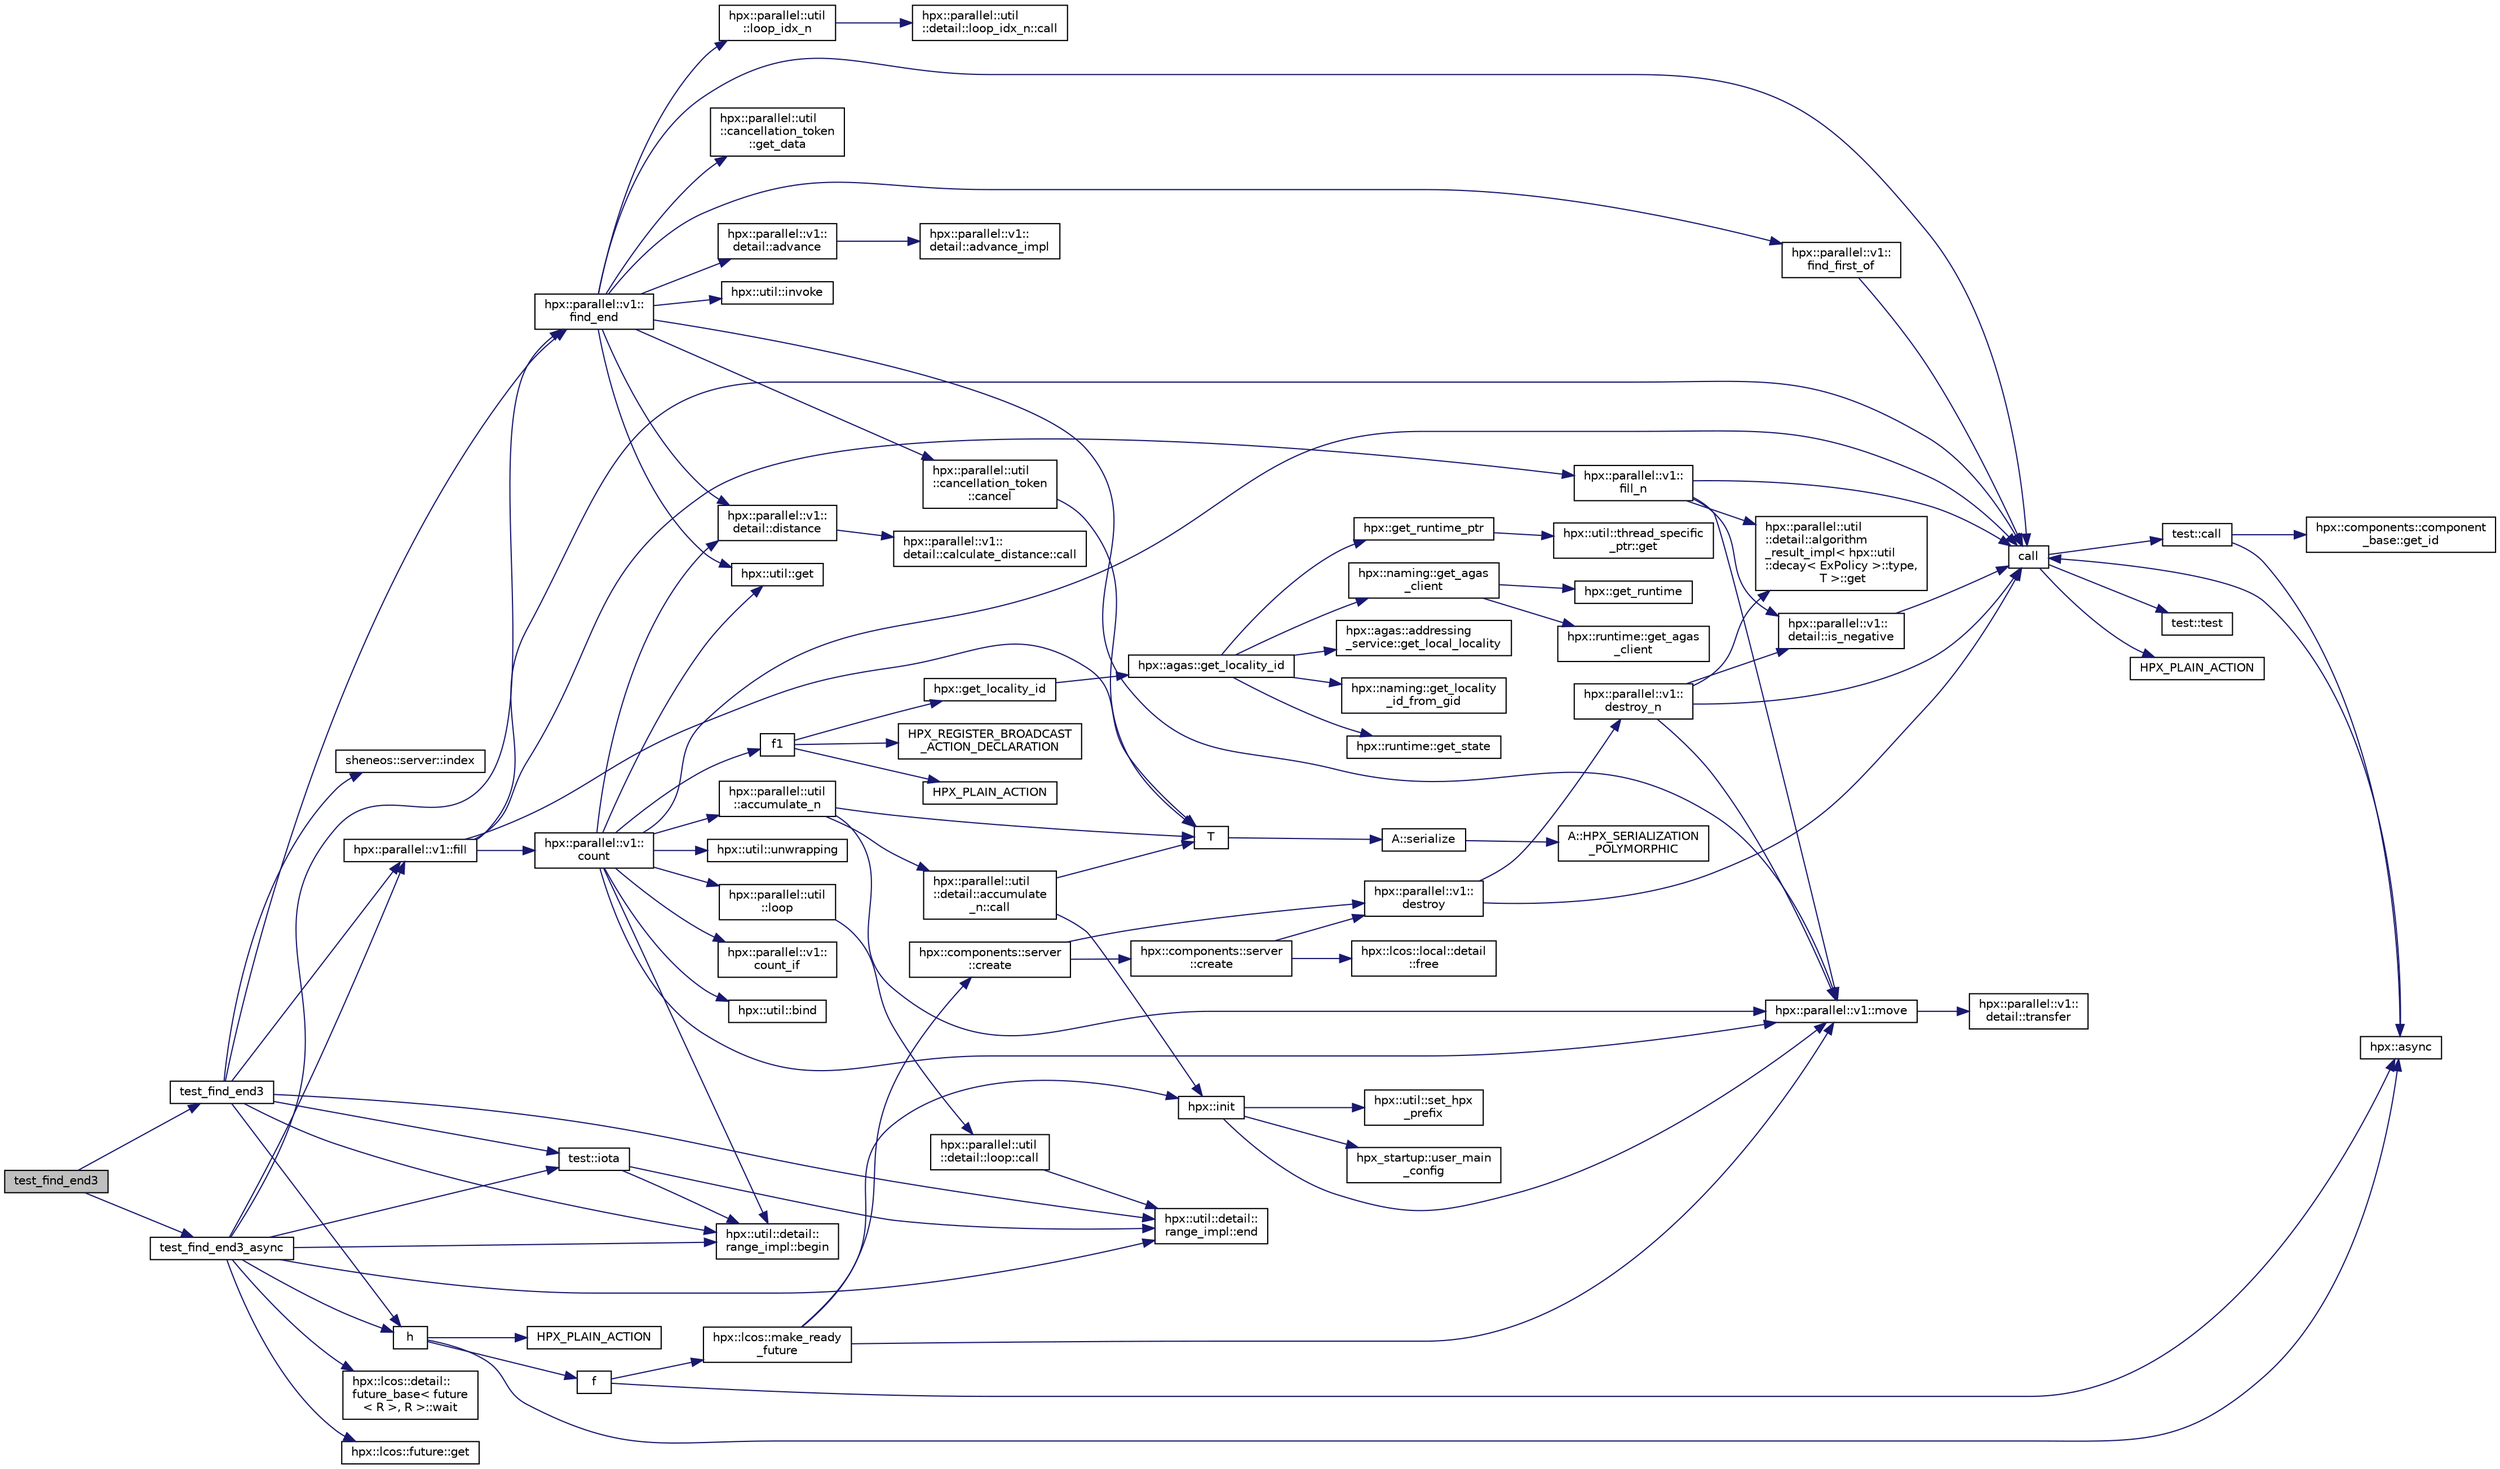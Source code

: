 digraph "test_find_end3"
{
  edge [fontname="Helvetica",fontsize="10",labelfontname="Helvetica",labelfontsize="10"];
  node [fontname="Helvetica",fontsize="10",shape=record];
  rankdir="LR";
  Node507 [label="test_find_end3",height=0.2,width=0.4,color="black", fillcolor="grey75", style="filled", fontcolor="black"];
  Node507 -> Node508 [color="midnightblue",fontsize="10",style="solid",fontname="Helvetica"];
  Node508 [label="test_find_end3",height=0.2,width=0.4,color="black", fillcolor="white", style="filled",URL="$de/d27/findend_8cpp.html#aa91633a737ceadc8e97fe2a305f9cbfc"];
  Node508 -> Node509 [color="midnightblue",fontsize="10",style="solid",fontname="Helvetica"];
  Node509 [label="hpx::parallel::v1::fill",height=0.2,width=0.4,color="black", fillcolor="white", style="filled",URL="$db/db9/namespacehpx_1_1parallel_1_1v1.html#a2e0f7399daabb5d675c4229ca3d71809"];
  Node509 -> Node510 [color="midnightblue",fontsize="10",style="solid",fontname="Helvetica"];
  Node510 [label="hpx::parallel::v1::\lfill_n",height=0.2,width=0.4,color="black", fillcolor="white", style="filled",URL="$db/db9/namespacehpx_1_1parallel_1_1v1.html#ac0cd28f401b453cbe1425b3f5ebc1b4b"];
  Node510 -> Node511 [color="midnightblue",fontsize="10",style="solid",fontname="Helvetica"];
  Node511 [label="hpx::parallel::v1::\ldetail::is_negative",height=0.2,width=0.4,color="black", fillcolor="white", style="filled",URL="$d2/ddd/namespacehpx_1_1parallel_1_1v1_1_1detail.html#adf2e40fc4b20ad0fd442ee3118a4d527"];
  Node511 -> Node512 [color="midnightblue",fontsize="10",style="solid",fontname="Helvetica"];
  Node512 [label="call",height=0.2,width=0.4,color="black", fillcolor="white", style="filled",URL="$d2/d67/promise__1620_8cpp.html#a58357f0b82bc761e1d0b9091ed563a70"];
  Node512 -> Node513 [color="midnightblue",fontsize="10",style="solid",fontname="Helvetica"];
  Node513 [label="test::test",height=0.2,width=0.4,color="black", fillcolor="white", style="filled",URL="$d8/d89/structtest.html#ab42d5ece712d716b04cb3f686f297a26"];
  Node512 -> Node514 [color="midnightblue",fontsize="10",style="solid",fontname="Helvetica"];
  Node514 [label="HPX_PLAIN_ACTION",height=0.2,width=0.4,color="black", fillcolor="white", style="filled",URL="$d2/d67/promise__1620_8cpp.html#ab96aab827a4b1fcaf66cfe0ba83fef23"];
  Node512 -> Node515 [color="midnightblue",fontsize="10",style="solid",fontname="Helvetica"];
  Node515 [label="test::call",height=0.2,width=0.4,color="black", fillcolor="white", style="filled",URL="$d8/d89/structtest.html#aeb29e7ed6518b9426ccf1344c52620ae"];
  Node515 -> Node516 [color="midnightblue",fontsize="10",style="solid",fontname="Helvetica"];
  Node516 [label="hpx::async",height=0.2,width=0.4,color="black", fillcolor="white", style="filled",URL="$d8/d83/namespacehpx.html#acb7d8e37b73b823956ce144f9a57eaa4"];
  Node516 -> Node512 [color="midnightblue",fontsize="10",style="solid",fontname="Helvetica"];
  Node515 -> Node517 [color="midnightblue",fontsize="10",style="solid",fontname="Helvetica"];
  Node517 [label="hpx::components::component\l_base::get_id",height=0.2,width=0.4,color="black", fillcolor="white", style="filled",URL="$d2/de6/classhpx_1_1components_1_1component__base.html#a4c8fd93514039bdf01c48d66d82b19cd"];
  Node510 -> Node518 [color="midnightblue",fontsize="10",style="solid",fontname="Helvetica"];
  Node518 [label="hpx::parallel::util\l::detail::algorithm\l_result_impl\< hpx::util\l::decay\< ExPolicy \>::type,\l T \>::get",height=0.2,width=0.4,color="black", fillcolor="white", style="filled",URL="$d2/d42/structhpx_1_1parallel_1_1util_1_1detail_1_1algorithm__result__impl.html#ab5b051e8ec74eff5e0e62fd63f5d377e"];
  Node510 -> Node519 [color="midnightblue",fontsize="10",style="solid",fontname="Helvetica"];
  Node519 [label="hpx::parallel::v1::move",height=0.2,width=0.4,color="black", fillcolor="white", style="filled",URL="$db/db9/namespacehpx_1_1parallel_1_1v1.html#aa7c4ede081ce786c9d1eb1adff495cfc"];
  Node519 -> Node520 [color="midnightblue",fontsize="10",style="solid",fontname="Helvetica"];
  Node520 [label="hpx::parallel::v1::\ldetail::transfer",height=0.2,width=0.4,color="black", fillcolor="white", style="filled",URL="$d2/ddd/namespacehpx_1_1parallel_1_1v1_1_1detail.html#ab1b56a05e1885ca7cc7ffa1804dd2f3c"];
  Node510 -> Node512 [color="midnightblue",fontsize="10",style="solid",fontname="Helvetica"];
  Node509 -> Node521 [color="midnightblue",fontsize="10",style="solid",fontname="Helvetica"];
  Node521 [label="hpx::parallel::v1::\lcount",height=0.2,width=0.4,color="black", fillcolor="white", style="filled",URL="$db/db9/namespacehpx_1_1parallel_1_1v1.html#a19d058114a2bd44801aab4176b188e23"];
  Node521 -> Node522 [color="midnightblue",fontsize="10",style="solid",fontname="Helvetica"];
  Node522 [label="hpx::parallel::v1::\lcount_if",height=0.2,width=0.4,color="black", fillcolor="white", style="filled",URL="$db/db9/namespacehpx_1_1parallel_1_1v1.html#ad836ff017ec208c2d6388a9b47b05ce0"];
  Node521 -> Node523 [color="midnightblue",fontsize="10",style="solid",fontname="Helvetica"];
  Node523 [label="f1",height=0.2,width=0.4,color="black", fillcolor="white", style="filled",URL="$d8/d8b/broadcast_8cpp.html#a1751fbd41f2529b84514a9dbd767959a"];
  Node523 -> Node524 [color="midnightblue",fontsize="10",style="solid",fontname="Helvetica"];
  Node524 [label="hpx::get_locality_id",height=0.2,width=0.4,color="black", fillcolor="white", style="filled",URL="$d8/d83/namespacehpx.html#a158d7c54a657bb364c1704033010697b",tooltip="Return the number of the locality this function is being called from. "];
  Node524 -> Node525 [color="midnightblue",fontsize="10",style="solid",fontname="Helvetica"];
  Node525 [label="hpx::agas::get_locality_id",height=0.2,width=0.4,color="black", fillcolor="white", style="filled",URL="$dc/d54/namespacehpx_1_1agas.html#a491cc2ddecdf0f1a9129900caa6a4d3e"];
  Node525 -> Node526 [color="midnightblue",fontsize="10",style="solid",fontname="Helvetica"];
  Node526 [label="hpx::get_runtime_ptr",height=0.2,width=0.4,color="black", fillcolor="white", style="filled",URL="$d8/d83/namespacehpx.html#af29daf2bb3e01b4d6495a1742b6cce64"];
  Node526 -> Node527 [color="midnightblue",fontsize="10",style="solid",fontname="Helvetica"];
  Node527 [label="hpx::util::thread_specific\l_ptr::get",height=0.2,width=0.4,color="black", fillcolor="white", style="filled",URL="$d4/d4c/structhpx_1_1util_1_1thread__specific__ptr.html#a3b27d8520710478aa41d1f74206bdba9"];
  Node525 -> Node528 [color="midnightblue",fontsize="10",style="solid",fontname="Helvetica"];
  Node528 [label="hpx::runtime::get_state",height=0.2,width=0.4,color="black", fillcolor="white", style="filled",URL="$d0/d7b/classhpx_1_1runtime.html#ab405f80e060dac95d624520f38b0524c"];
  Node525 -> Node529 [color="midnightblue",fontsize="10",style="solid",fontname="Helvetica"];
  Node529 [label="hpx::naming::get_agas\l_client",height=0.2,width=0.4,color="black", fillcolor="white", style="filled",URL="$d4/dc9/namespacehpx_1_1naming.html#a0408fffd5d34b620712a801b0ae3b032"];
  Node529 -> Node530 [color="midnightblue",fontsize="10",style="solid",fontname="Helvetica"];
  Node530 [label="hpx::get_runtime",height=0.2,width=0.4,color="black", fillcolor="white", style="filled",URL="$d8/d83/namespacehpx.html#aef902cc6c7dd3b9fbadf34d1e850a070"];
  Node529 -> Node531 [color="midnightblue",fontsize="10",style="solid",fontname="Helvetica"];
  Node531 [label="hpx::runtime::get_agas\l_client",height=0.2,width=0.4,color="black", fillcolor="white", style="filled",URL="$d0/d7b/classhpx_1_1runtime.html#aeb5dddd30d6b9861669af8ad44d1a96a"];
  Node525 -> Node532 [color="midnightblue",fontsize="10",style="solid",fontname="Helvetica"];
  Node532 [label="hpx::agas::addressing\l_service::get_local_locality",height=0.2,width=0.4,color="black", fillcolor="white", style="filled",URL="$db/d58/structhpx_1_1agas_1_1addressing__service.html#ab52c19a37c2a7a006c6c15f90ad0539c"];
  Node525 -> Node533 [color="midnightblue",fontsize="10",style="solid",fontname="Helvetica"];
  Node533 [label="hpx::naming::get_locality\l_id_from_gid",height=0.2,width=0.4,color="black", fillcolor="white", style="filled",URL="$d4/dc9/namespacehpx_1_1naming.html#a7fd43037784560bd04fda9b49e33529f"];
  Node523 -> Node534 [color="midnightblue",fontsize="10",style="solid",fontname="Helvetica"];
  Node534 [label="HPX_PLAIN_ACTION",height=0.2,width=0.4,color="black", fillcolor="white", style="filled",URL="$d8/d8b/broadcast_8cpp.html#a19685a0394ce6a99351f7a679f6eeefc"];
  Node523 -> Node535 [color="midnightblue",fontsize="10",style="solid",fontname="Helvetica"];
  Node535 [label="HPX_REGISTER_BROADCAST\l_ACTION_DECLARATION",height=0.2,width=0.4,color="black", fillcolor="white", style="filled",URL="$d7/d38/addressing__service_8cpp.html#a573d764d9cb34eec46a4bdffcf07875f"];
  Node521 -> Node536 [color="midnightblue",fontsize="10",style="solid",fontname="Helvetica"];
  Node536 [label="hpx::parallel::util\l::loop",height=0.2,width=0.4,color="black", fillcolor="white", style="filled",URL="$df/dc6/namespacehpx_1_1parallel_1_1util.html#a3f434e00f42929aac85debb8c5782213"];
  Node536 -> Node537 [color="midnightblue",fontsize="10",style="solid",fontname="Helvetica"];
  Node537 [label="hpx::parallel::util\l::detail::loop::call",height=0.2,width=0.4,color="black", fillcolor="white", style="filled",URL="$da/d06/structhpx_1_1parallel_1_1util_1_1detail_1_1loop.html#a5c5e8dbda782f09cdb7bc2509e3bf09e"];
  Node537 -> Node538 [color="midnightblue",fontsize="10",style="solid",fontname="Helvetica"];
  Node538 [label="hpx::util::detail::\lrange_impl::end",height=0.2,width=0.4,color="black", fillcolor="white", style="filled",URL="$d4/d4a/namespacehpx_1_1util_1_1detail_1_1range__impl.html#afb2ea48b0902f52ee4d8b764807b4316"];
  Node521 -> Node539 [color="midnightblue",fontsize="10",style="solid",fontname="Helvetica"];
  Node539 [label="hpx::util::bind",height=0.2,width=0.4,color="black", fillcolor="white", style="filled",URL="$df/dad/namespacehpx_1_1util.html#ad844caedf82a0173d6909d910c3e48c6"];
  Node521 -> Node519 [color="midnightblue",fontsize="10",style="solid",fontname="Helvetica"];
  Node521 -> Node540 [color="midnightblue",fontsize="10",style="solid",fontname="Helvetica"];
  Node540 [label="hpx::util::get",height=0.2,width=0.4,color="black", fillcolor="white", style="filled",URL="$df/dad/namespacehpx_1_1util.html#a5cbd3c41f03f4d4acaedaa4777e3cc02"];
  Node521 -> Node512 [color="midnightblue",fontsize="10",style="solid",fontname="Helvetica"];
  Node521 -> Node541 [color="midnightblue",fontsize="10",style="solid",fontname="Helvetica"];
  Node541 [label="hpx::parallel::v1::\ldetail::distance",height=0.2,width=0.4,color="black", fillcolor="white", style="filled",URL="$d2/ddd/namespacehpx_1_1parallel_1_1v1_1_1detail.html#a6bea3c6a5f470cad11f27ee6bab4a33f"];
  Node541 -> Node542 [color="midnightblue",fontsize="10",style="solid",fontname="Helvetica"];
  Node542 [label="hpx::parallel::v1::\ldetail::calculate_distance::call",height=0.2,width=0.4,color="black", fillcolor="white", style="filled",URL="$db/dfa/structhpx_1_1parallel_1_1v1_1_1detail_1_1calculate__distance.html#a950a6627830a7d019ac0e734b0a447bf"];
  Node521 -> Node543 [color="midnightblue",fontsize="10",style="solid",fontname="Helvetica"];
  Node543 [label="hpx::util::unwrapping",height=0.2,width=0.4,color="black", fillcolor="white", style="filled",URL="$df/dad/namespacehpx_1_1util.html#a7529d9ac687684c33403cdd1f9cef8e4"];
  Node521 -> Node544 [color="midnightblue",fontsize="10",style="solid",fontname="Helvetica"];
  Node544 [label="hpx::parallel::util\l::accumulate_n",height=0.2,width=0.4,color="black", fillcolor="white", style="filled",URL="$df/dc6/namespacehpx_1_1parallel_1_1util.html#af19f9a2722f97c2247ea5d0dbb5e2d25"];
  Node544 -> Node545 [color="midnightblue",fontsize="10",style="solid",fontname="Helvetica"];
  Node545 [label="hpx::parallel::util\l::detail::accumulate\l_n::call",height=0.2,width=0.4,color="black", fillcolor="white", style="filled",URL="$d8/d3b/structhpx_1_1parallel_1_1util_1_1detail_1_1accumulate__n.html#a765aceb8ab313fc92f7c4aaf70ccca8f"];
  Node545 -> Node546 [color="midnightblue",fontsize="10",style="solid",fontname="Helvetica"];
  Node546 [label="hpx::init",height=0.2,width=0.4,color="black", fillcolor="white", style="filled",URL="$d8/d83/namespacehpx.html#a3c694ea960b47c56b33351ba16e3d76b",tooltip="Main entry point for launching the HPX runtime system. "];
  Node546 -> Node547 [color="midnightblue",fontsize="10",style="solid",fontname="Helvetica"];
  Node547 [label="hpx::util::set_hpx\l_prefix",height=0.2,width=0.4,color="black", fillcolor="white", style="filled",URL="$df/dad/namespacehpx_1_1util.html#ae40a23c1ba0a48d9304dcf717a95793e"];
  Node546 -> Node548 [color="midnightblue",fontsize="10",style="solid",fontname="Helvetica"];
  Node548 [label="hpx_startup::user_main\l_config",height=0.2,width=0.4,color="black", fillcolor="white", style="filled",URL="$d3/dd2/namespacehpx__startup.html#aaac571d88bd3912a4225a23eb3261637"];
  Node546 -> Node519 [color="midnightblue",fontsize="10",style="solid",fontname="Helvetica"];
  Node545 -> Node549 [color="midnightblue",fontsize="10",style="solid",fontname="Helvetica"];
  Node549 [label="T",height=0.2,width=0.4,color="black", fillcolor="white", style="filled",URL="$db/d33/polymorphic__semiintrusive__template_8cpp.html#ad187658f9cb91c1312b39ae7e896f1ea"];
  Node549 -> Node550 [color="midnightblue",fontsize="10",style="solid",fontname="Helvetica"];
  Node550 [label="A::serialize",height=0.2,width=0.4,color="black", fillcolor="white", style="filled",URL="$d7/da0/struct_a.html#a5f5c287cf471e274ed9dda0da1592212"];
  Node550 -> Node551 [color="midnightblue",fontsize="10",style="solid",fontname="Helvetica"];
  Node551 [label="A::HPX_SERIALIZATION\l_POLYMORPHIC",height=0.2,width=0.4,color="black", fillcolor="white", style="filled",URL="$d7/da0/struct_a.html#ada978cc156cebbafddb1f3aa4c01918c"];
  Node544 -> Node519 [color="midnightblue",fontsize="10",style="solid",fontname="Helvetica"];
  Node544 -> Node549 [color="midnightblue",fontsize="10",style="solid",fontname="Helvetica"];
  Node521 -> Node552 [color="midnightblue",fontsize="10",style="solid",fontname="Helvetica"];
  Node552 [label="hpx::util::detail::\lrange_impl::begin",height=0.2,width=0.4,color="black", fillcolor="white", style="filled",URL="$d4/d4a/namespacehpx_1_1util_1_1detail_1_1range__impl.html#a31e165df2b865cdd961f35ce938db41a"];
  Node509 -> Node549 [color="midnightblue",fontsize="10",style="solid",fontname="Helvetica"];
  Node509 -> Node512 [color="midnightblue",fontsize="10",style="solid",fontname="Helvetica"];
  Node508 -> Node552 [color="midnightblue",fontsize="10",style="solid",fontname="Helvetica"];
  Node508 -> Node538 [color="midnightblue",fontsize="10",style="solid",fontname="Helvetica"];
  Node508 -> Node553 [color="midnightblue",fontsize="10",style="solid",fontname="Helvetica"];
  Node553 [label="test::iota",height=0.2,width=0.4,color="black", fillcolor="white", style="filled",URL="$df/d04/namespacetest.html#abdbbc37e6fb67287495e853a554c493a"];
  Node553 -> Node552 [color="midnightblue",fontsize="10",style="solid",fontname="Helvetica"];
  Node553 -> Node538 [color="midnightblue",fontsize="10",style="solid",fontname="Helvetica"];
  Node508 -> Node554 [color="midnightblue",fontsize="10",style="solid",fontname="Helvetica"];
  Node554 [label="h",height=0.2,width=0.4,color="black", fillcolor="white", style="filled",URL="$d4/d13/async__unwrap__1037_8cpp.html#a68bf2774bfb21af6d8c70eaf70834b03"];
  Node554 -> Node516 [color="midnightblue",fontsize="10",style="solid",fontname="Helvetica"];
  Node554 -> Node555 [color="midnightblue",fontsize="10",style="solid",fontname="Helvetica"];
  Node555 [label="f",height=0.2,width=0.4,color="black", fillcolor="white", style="filled",URL="$d4/d13/async__unwrap__1037_8cpp.html#a02a6b0b4f77af9f69a841dc8262b0cd0"];
  Node555 -> Node516 [color="midnightblue",fontsize="10",style="solid",fontname="Helvetica"];
  Node555 -> Node556 [color="midnightblue",fontsize="10",style="solid",fontname="Helvetica"];
  Node556 [label="hpx::lcos::make_ready\l_future",height=0.2,width=0.4,color="black", fillcolor="white", style="filled",URL="$d2/dc9/namespacehpx_1_1lcos.html#a42997564ddfde91d475b8a2cea8f53e4"];
  Node556 -> Node546 [color="midnightblue",fontsize="10",style="solid",fontname="Helvetica"];
  Node556 -> Node557 [color="midnightblue",fontsize="10",style="solid",fontname="Helvetica"];
  Node557 [label="hpx::components::server\l::create",height=0.2,width=0.4,color="black", fillcolor="white", style="filled",URL="$d2/da2/namespacehpx_1_1components_1_1server.html#ac776c89f3d68ceb910e8cee9fa937ab4",tooltip="Create arrays of components using their default constructor. "];
  Node557 -> Node558 [color="midnightblue",fontsize="10",style="solid",fontname="Helvetica"];
  Node558 [label="hpx::components::server\l::create",height=0.2,width=0.4,color="black", fillcolor="white", style="filled",URL="$d2/da2/namespacehpx_1_1components_1_1server.html#a77d26de181c97b444565e230577981bd"];
  Node558 -> Node559 [color="midnightblue",fontsize="10",style="solid",fontname="Helvetica"];
  Node559 [label="hpx::lcos::local::detail\l::free",height=0.2,width=0.4,color="black", fillcolor="white", style="filled",URL="$d4/dcb/namespacehpx_1_1lcos_1_1local_1_1detail.html#a55a940f019734e9bb045dc123cd80e48"];
  Node558 -> Node560 [color="midnightblue",fontsize="10",style="solid",fontname="Helvetica"];
  Node560 [label="hpx::parallel::v1::\ldestroy",height=0.2,width=0.4,color="black", fillcolor="white", style="filled",URL="$db/db9/namespacehpx_1_1parallel_1_1v1.html#acf303558375048e8a7cc9a2c2e09477f"];
  Node560 -> Node512 [color="midnightblue",fontsize="10",style="solid",fontname="Helvetica"];
  Node560 -> Node561 [color="midnightblue",fontsize="10",style="solid",fontname="Helvetica"];
  Node561 [label="hpx::parallel::v1::\ldestroy_n",height=0.2,width=0.4,color="black", fillcolor="white", style="filled",URL="$db/db9/namespacehpx_1_1parallel_1_1v1.html#a71d0691132a300690163f5636bcd5bd3"];
  Node561 -> Node511 [color="midnightblue",fontsize="10",style="solid",fontname="Helvetica"];
  Node561 -> Node518 [color="midnightblue",fontsize="10",style="solid",fontname="Helvetica"];
  Node561 -> Node519 [color="midnightblue",fontsize="10",style="solid",fontname="Helvetica"];
  Node561 -> Node512 [color="midnightblue",fontsize="10",style="solid",fontname="Helvetica"];
  Node557 -> Node560 [color="midnightblue",fontsize="10",style="solid",fontname="Helvetica"];
  Node556 -> Node519 [color="midnightblue",fontsize="10",style="solid",fontname="Helvetica"];
  Node554 -> Node562 [color="midnightblue",fontsize="10",style="solid",fontname="Helvetica"];
  Node562 [label="HPX_PLAIN_ACTION",height=0.2,width=0.4,color="black", fillcolor="white", style="filled",URL="$d4/d13/async__unwrap__1037_8cpp.html#ab5991a65409f0229f564e4935bd7b979"];
  Node508 -> Node563 [color="midnightblue",fontsize="10",style="solid",fontname="Helvetica"];
  Node563 [label="sheneos::server::index",height=0.2,width=0.4,color="black", fillcolor="white", style="filled",URL="$d8/d34/namespacesheneos_1_1server.html#a12e039b67b752981e161139539306f00"];
  Node508 -> Node564 [color="midnightblue",fontsize="10",style="solid",fontname="Helvetica"];
  Node564 [label="hpx::parallel::v1::\lfind_end",height=0.2,width=0.4,color="black", fillcolor="white", style="filled",URL="$db/db9/namespacehpx_1_1parallel_1_1v1.html#a26511ec61e75971d7c4c15c021548f9d"];
  Node564 -> Node512 [color="midnightblue",fontsize="10",style="solid",fontname="Helvetica"];
  Node564 -> Node565 [color="midnightblue",fontsize="10",style="solid",fontname="Helvetica"];
  Node565 [label="hpx::parallel::v1::\lfind_first_of",height=0.2,width=0.4,color="black", fillcolor="white", style="filled",URL="$db/db9/namespacehpx_1_1parallel_1_1v1.html#a988f5accc11d8cef97afdbc5470a9351"];
  Node565 -> Node512 [color="midnightblue",fontsize="10",style="solid",fontname="Helvetica"];
  Node564 -> Node566 [color="midnightblue",fontsize="10",style="solid",fontname="Helvetica"];
  Node566 [label="hpx::util::invoke",height=0.2,width=0.4,color="black", fillcolor="white", style="filled",URL="$df/dad/namespacehpx_1_1util.html#a9ed3f52b36e725e476dbf5099134ed3d"];
  Node564 -> Node541 [color="midnightblue",fontsize="10",style="solid",fontname="Helvetica"];
  Node564 -> Node540 [color="midnightblue",fontsize="10",style="solid",fontname="Helvetica"];
  Node564 -> Node519 [color="midnightblue",fontsize="10",style="solid",fontname="Helvetica"];
  Node564 -> Node567 [color="midnightblue",fontsize="10",style="solid",fontname="Helvetica"];
  Node567 [label="hpx::parallel::util\l::loop_idx_n",height=0.2,width=0.4,color="black", fillcolor="white", style="filled",URL="$df/dc6/namespacehpx_1_1parallel_1_1util.html#a5ead56022529c79b23199382a2dc7766"];
  Node567 -> Node568 [color="midnightblue",fontsize="10",style="solid",fontname="Helvetica"];
  Node568 [label="hpx::parallel::util\l::detail::loop_idx_n::call",height=0.2,width=0.4,color="black", fillcolor="white", style="filled",URL="$d1/d45/structhpx_1_1parallel_1_1util_1_1detail_1_1loop__idx__n.html#a6cf1cdf1c2db703be4edd390846da01a"];
  Node564 -> Node569 [color="midnightblue",fontsize="10",style="solid",fontname="Helvetica"];
  Node569 [label="hpx::parallel::util\l::cancellation_token\l::cancel",height=0.2,width=0.4,color="black", fillcolor="white", style="filled",URL="$d7/dc1/classhpx_1_1parallel_1_1util_1_1cancellation__token.html#a7c04c9ed73eaa872cfd6b72b52922796"];
  Node569 -> Node549 [color="midnightblue",fontsize="10",style="solid",fontname="Helvetica"];
  Node564 -> Node570 [color="midnightblue",fontsize="10",style="solid",fontname="Helvetica"];
  Node570 [label="hpx::parallel::util\l::cancellation_token\l::get_data",height=0.2,width=0.4,color="black", fillcolor="white", style="filled",URL="$d7/dc1/classhpx_1_1parallel_1_1util_1_1cancellation__token.html#a63ec3c9e5287d23c9e9d4ce1777e49d2"];
  Node564 -> Node571 [color="midnightblue",fontsize="10",style="solid",fontname="Helvetica"];
  Node571 [label="hpx::parallel::v1::\ldetail::advance",height=0.2,width=0.4,color="black", fillcolor="white", style="filled",URL="$d2/ddd/namespacehpx_1_1parallel_1_1v1_1_1detail.html#ad9fca7bce7b3e3c32302967ffc1fb4a4"];
  Node571 -> Node572 [color="midnightblue",fontsize="10",style="solid",fontname="Helvetica"];
  Node572 [label="hpx::parallel::v1::\ldetail::advance_impl",height=0.2,width=0.4,color="black", fillcolor="white", style="filled",URL="$d2/ddd/namespacehpx_1_1parallel_1_1v1_1_1detail.html#ad4fa62ca115927187e4063b65ee5f317"];
  Node507 -> Node573 [color="midnightblue",fontsize="10",style="solid",fontname="Helvetica"];
  Node573 [label="test_find_end3_async",height=0.2,width=0.4,color="black", fillcolor="white", style="filled",URL="$de/d27/findend_8cpp.html#a9287cebd15252054147305c49c61572f"];
  Node573 -> Node509 [color="midnightblue",fontsize="10",style="solid",fontname="Helvetica"];
  Node573 -> Node552 [color="midnightblue",fontsize="10",style="solid",fontname="Helvetica"];
  Node573 -> Node538 [color="midnightblue",fontsize="10",style="solid",fontname="Helvetica"];
  Node573 -> Node553 [color="midnightblue",fontsize="10",style="solid",fontname="Helvetica"];
  Node573 -> Node554 [color="midnightblue",fontsize="10",style="solid",fontname="Helvetica"];
  Node573 -> Node564 [color="midnightblue",fontsize="10",style="solid",fontname="Helvetica"];
  Node573 -> Node574 [color="midnightblue",fontsize="10",style="solid",fontname="Helvetica"];
  Node574 [label="hpx::lcos::detail::\lfuture_base\< future\l\< R \>, R \>::wait",height=0.2,width=0.4,color="black", fillcolor="white", style="filled",URL="$d5/dd7/classhpx_1_1lcos_1_1detail_1_1future__base.html#a028190ad98b2865e267745247b6b5ae8"];
  Node573 -> Node575 [color="midnightblue",fontsize="10",style="solid",fontname="Helvetica"];
  Node575 [label="hpx::lcos::future::get",height=0.2,width=0.4,color="black", fillcolor="white", style="filled",URL="$d0/d33/classhpx_1_1lcos_1_1future.html#a8c28269486d5620ac48af349f17bb41c"];
}
